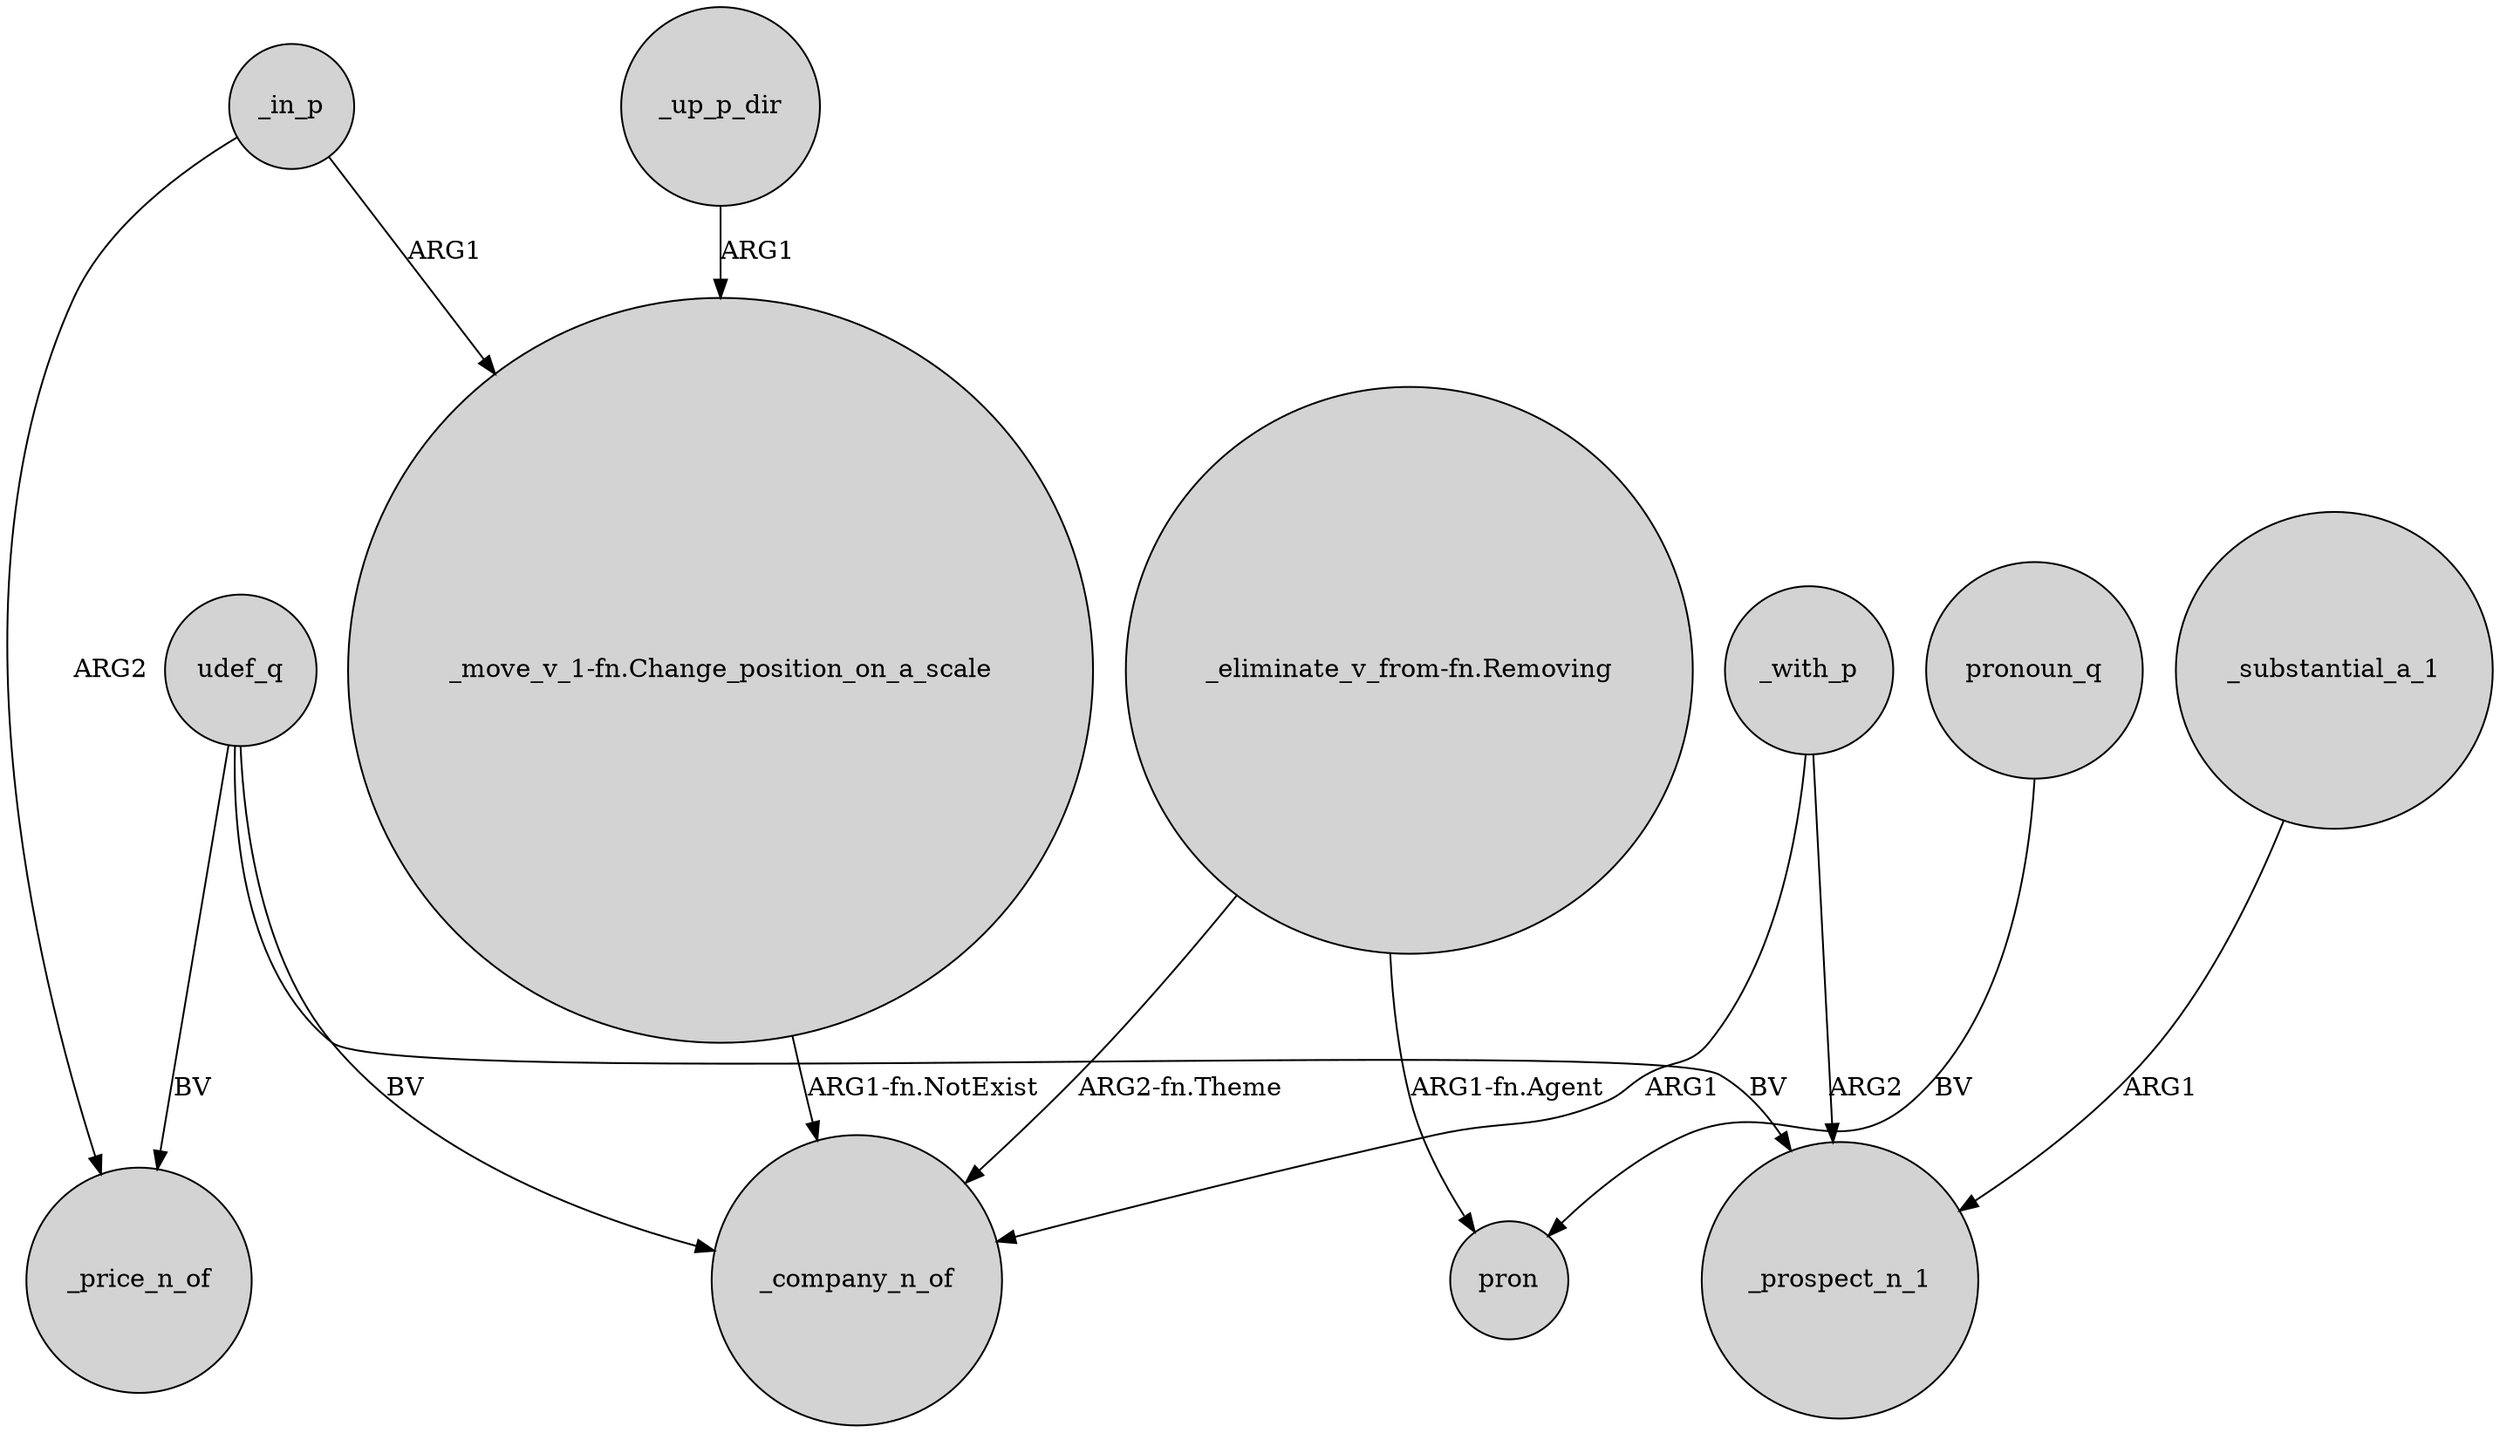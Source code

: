 digraph {
	node [shape=circle style=filled]
	"_eliminate_v_from-fn.Removing" -> _company_n_of [label="ARG2-fn.Theme"]
	"_eliminate_v_from-fn.Removing" -> pron [label="ARG1-fn.Agent"]
	udef_q -> _price_n_of [label=BV]
	_up_p_dir -> "_move_v_1-fn.Change_position_on_a_scale" [label=ARG1]
	_in_p -> _price_n_of [label=ARG2]
	udef_q -> _company_n_of [label=BV]
	_with_p -> _prospect_n_1 [label=ARG2]
	"_move_v_1-fn.Change_position_on_a_scale" -> _company_n_of [label="ARG1-fn.NotExist"]
	_in_p -> "_move_v_1-fn.Change_position_on_a_scale" [label=ARG1]
	udef_q -> _prospect_n_1 [label=BV]
	_substantial_a_1 -> _prospect_n_1 [label=ARG1]
	_with_p -> _company_n_of [label=ARG1]
	pronoun_q -> pron [label=BV]
}
